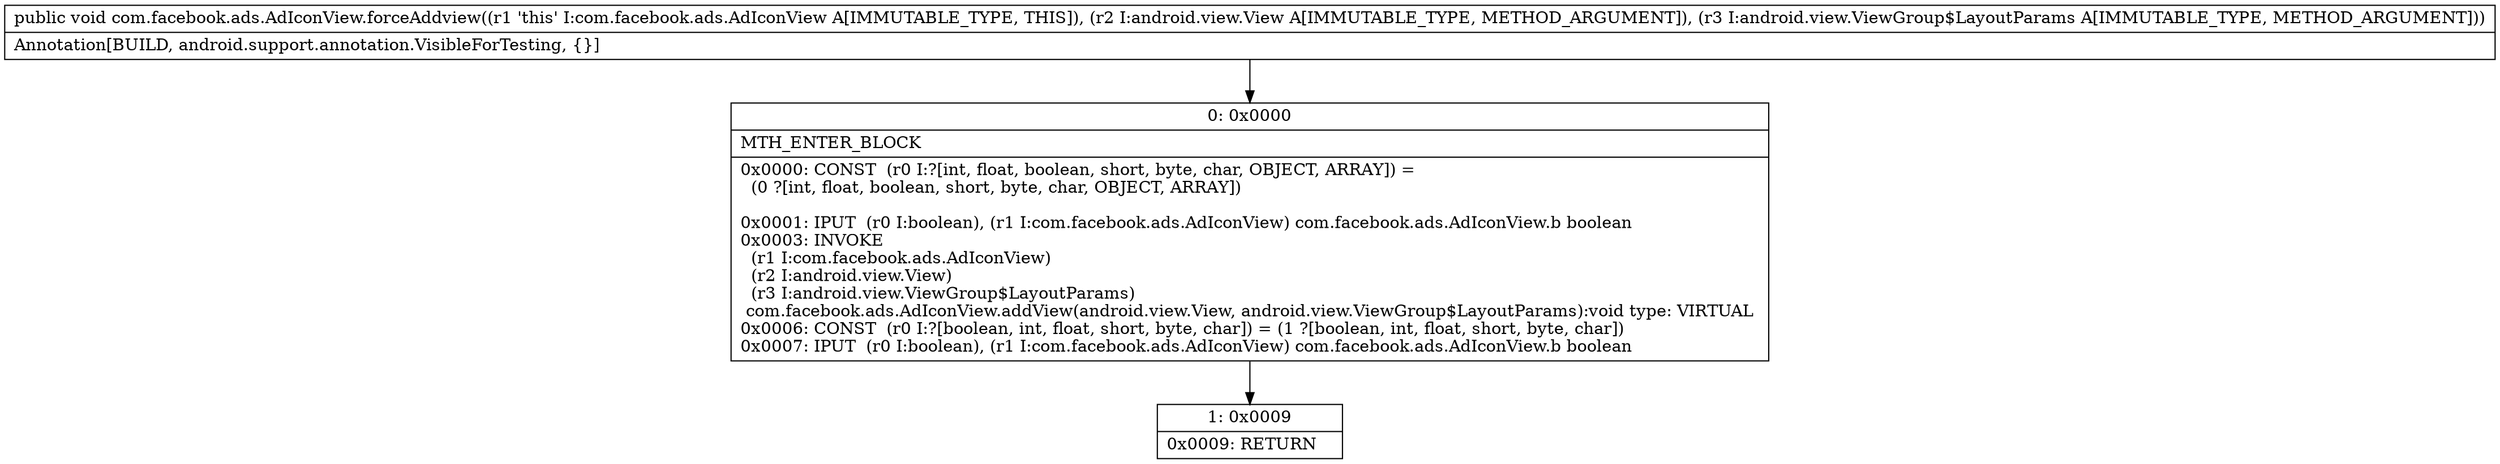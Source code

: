 digraph "CFG forcom.facebook.ads.AdIconView.forceAddview(Landroid\/view\/View;Landroid\/view\/ViewGroup$LayoutParams;)V" {
Node_0 [shape=record,label="{0\:\ 0x0000|MTH_ENTER_BLOCK\l|0x0000: CONST  (r0 I:?[int, float, boolean, short, byte, char, OBJECT, ARRAY]) = \l  (0 ?[int, float, boolean, short, byte, char, OBJECT, ARRAY])\l \l0x0001: IPUT  (r0 I:boolean), (r1 I:com.facebook.ads.AdIconView) com.facebook.ads.AdIconView.b boolean \l0x0003: INVOKE  \l  (r1 I:com.facebook.ads.AdIconView)\l  (r2 I:android.view.View)\l  (r3 I:android.view.ViewGroup$LayoutParams)\l com.facebook.ads.AdIconView.addView(android.view.View, android.view.ViewGroup$LayoutParams):void type: VIRTUAL \l0x0006: CONST  (r0 I:?[boolean, int, float, short, byte, char]) = (1 ?[boolean, int, float, short, byte, char]) \l0x0007: IPUT  (r0 I:boolean), (r1 I:com.facebook.ads.AdIconView) com.facebook.ads.AdIconView.b boolean \l}"];
Node_1 [shape=record,label="{1\:\ 0x0009|0x0009: RETURN   \l}"];
MethodNode[shape=record,label="{public void com.facebook.ads.AdIconView.forceAddview((r1 'this' I:com.facebook.ads.AdIconView A[IMMUTABLE_TYPE, THIS]), (r2 I:android.view.View A[IMMUTABLE_TYPE, METHOD_ARGUMENT]), (r3 I:android.view.ViewGroup$LayoutParams A[IMMUTABLE_TYPE, METHOD_ARGUMENT]))  | Annotation[BUILD, android.support.annotation.VisibleForTesting, \{\}]\l}"];
MethodNode -> Node_0;
Node_0 -> Node_1;
}

